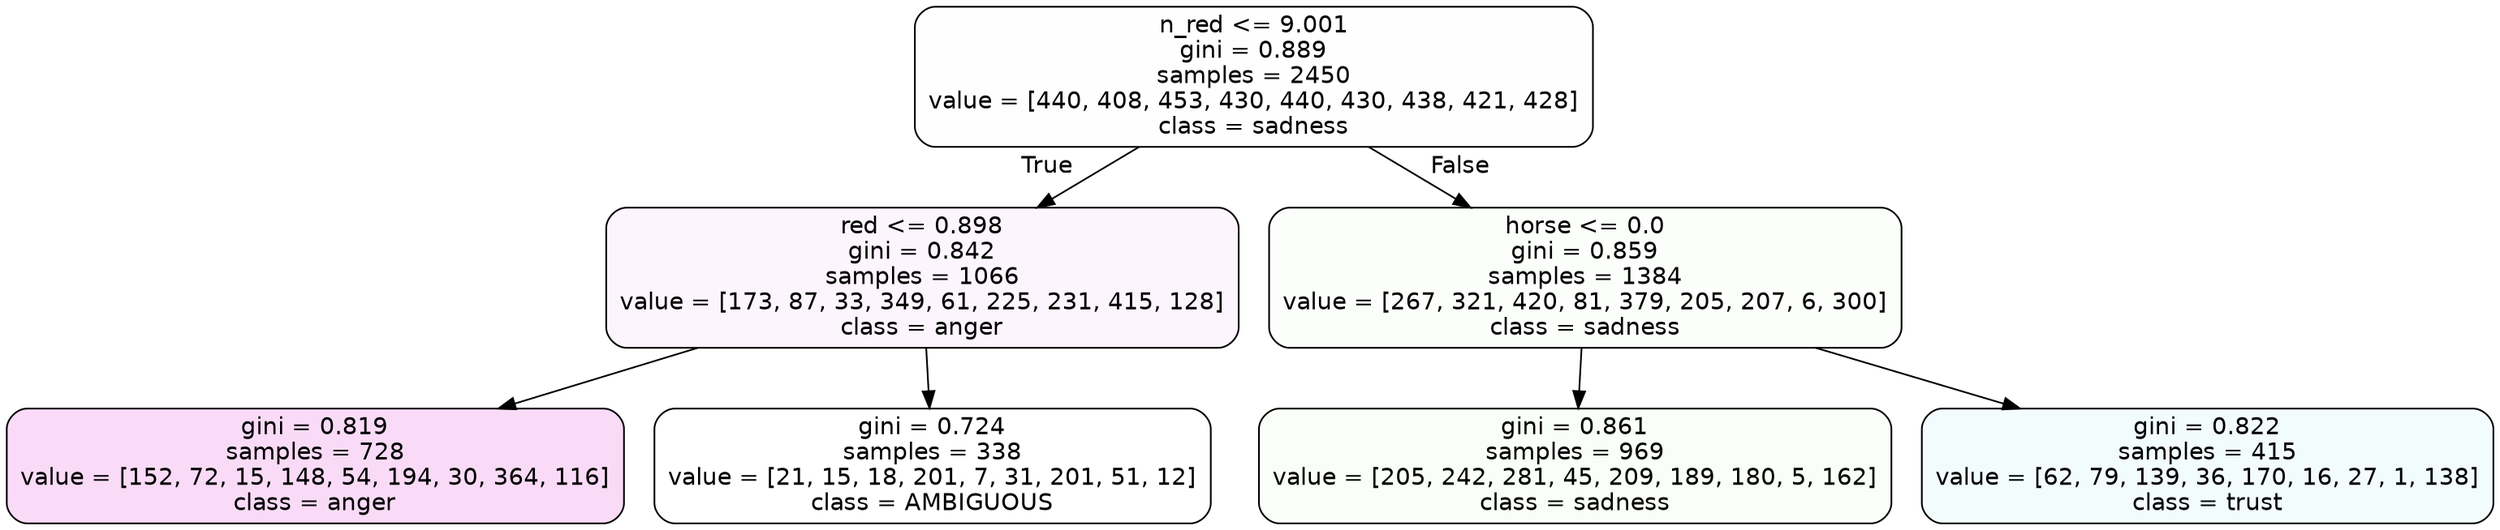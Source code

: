 digraph Tree {
node [shape=box, style="filled, rounded", color="black", fontname=helvetica] ;
edge [fontname=helvetica] ;
0 [label="n_red <= 9.001\ngini = 0.889\nsamples = 2450\nvalue = [440, 408, 453, 430, 440, 430, 438, 421, 428]\nclass = sadness", fillcolor="#64e53901"] ;
1 [label="red <= 0.898\ngini = 0.842\nsamples = 1066\nvalue = [173, 87, 33, 349, 61, 225, 231, 415, 128]\nclass = anger", fillcolor="#e539d70c"] ;
0 -> 1 [labeldistance=2.5, labelangle=45, headlabel="True"] ;
2 [label="gini = 0.819\nsamples = 728\nvalue = [152, 72, 15, 148, 54, 194, 30, 364, 116]\nclass = anger", fillcolor="#e539d72e"] ;
1 -> 2 ;
3 [label="gini = 0.724\nsamples = 338\nvalue = [21, 15, 18, 201, 7, 31, 201, 51, 12]\nclass = AMBIGUOUS", fillcolor="#39e58100"] ;
1 -> 3 ;
4 [label="horse <= 0.0\ngini = 0.859\nsamples = 1384\nvalue = [267, 321, 420, 81, 379, 205, 207, 6, 300]\nclass = sadness", fillcolor="#64e53906"] ;
0 -> 4 [labeldistance=2.5, labelangle=-45, headlabel="False"] ;
5 [label="gini = 0.861\nsamples = 969\nvalue = [205, 242, 281, 45, 209, 189, 180, 5, 162]\nclass = sadness", fillcolor="#64e53908"] ;
4 -> 5 ;
6 [label="gini = 0.822\nsamples = 415\nvalue = [62, 79, 139, 36, 170, 16, 27, 1, 138]\nclass = trust", fillcolor="#39d7e50f"] ;
4 -> 6 ;
}